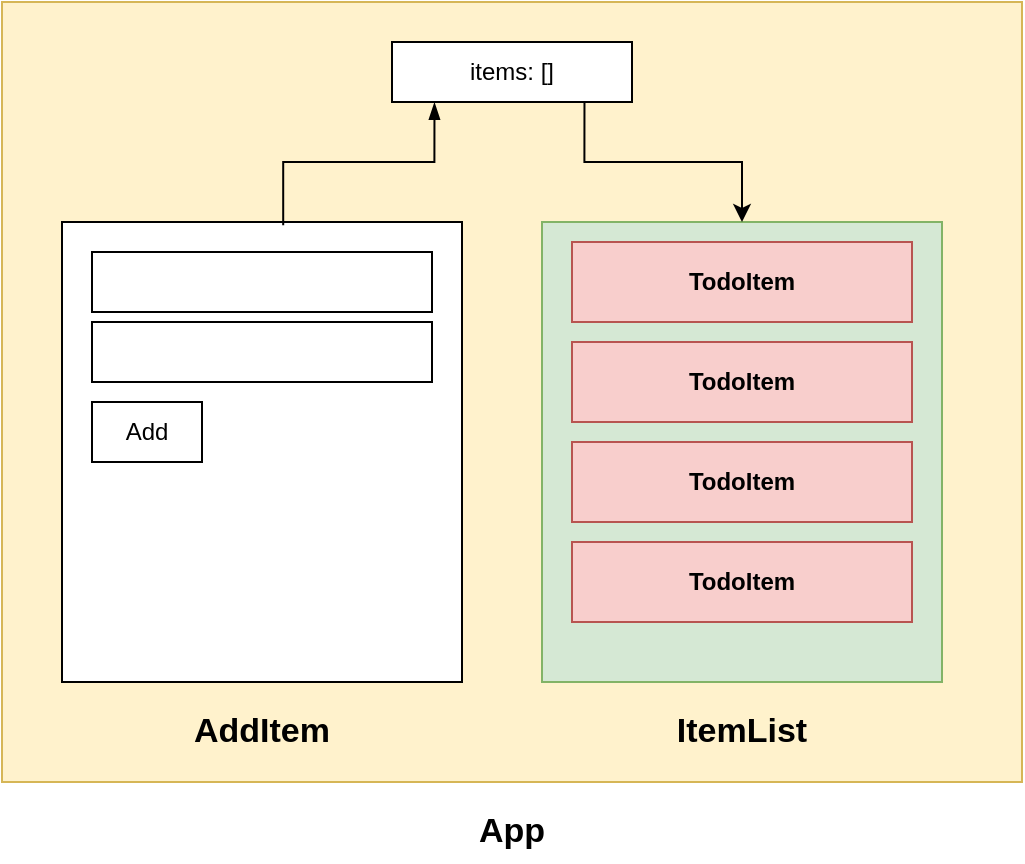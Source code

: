 <mxfile version="25.0.2">
  <diagram name="Page-1" id="qSi1kfgGCvpuqHFb6oyk">
    <mxGraphModel dx="776" dy="499" grid="1" gridSize="10" guides="1" tooltips="1" connect="1" arrows="1" fold="1" page="1" pageScale="1" pageWidth="827" pageHeight="1169" math="0" shadow="0">
      <root>
        <mxCell id="0" />
        <mxCell id="1" parent="0" />
        <mxCell id="OZvwDvS8y1LQUS1a6cP2-1" value="" style="rounded=0;whiteSpace=wrap;html=1;fillColor=#fff2cc;strokeColor=#d6b656;" vertex="1" parent="1">
          <mxGeometry x="160" y="130" width="510" height="390" as="geometry" />
        </mxCell>
        <mxCell id="OZvwDvS8y1LQUS1a6cP2-2" value="" style="rounded=0;whiteSpace=wrap;html=1;" vertex="1" parent="1">
          <mxGeometry x="190" y="240" width="200" height="230" as="geometry" />
        </mxCell>
        <mxCell id="OZvwDvS8y1LQUS1a6cP2-4" value="" style="rounded=0;whiteSpace=wrap;html=1;fillColor=#d5e8d4;strokeColor=#82b366;" vertex="1" parent="1">
          <mxGeometry x="430" y="240" width="200" height="230" as="geometry" />
        </mxCell>
        <mxCell id="OZvwDvS8y1LQUS1a6cP2-5" value="TodoItem" style="rounded=0;whiteSpace=wrap;html=1;fillColor=#f8cecc;strokeColor=#b85450;fontStyle=1" vertex="1" parent="1">
          <mxGeometry x="445" y="250" width="170" height="40" as="geometry" />
        </mxCell>
        <mxCell id="OZvwDvS8y1LQUS1a6cP2-6" value="TodoItem" style="rounded=0;whiteSpace=wrap;html=1;fillColor=#f8cecc;strokeColor=#b85450;fontStyle=1" vertex="1" parent="1">
          <mxGeometry x="445" y="350" width="170" height="40" as="geometry" />
        </mxCell>
        <mxCell id="OZvwDvS8y1LQUS1a6cP2-7" value="TodoItem" style="rounded=0;whiteSpace=wrap;html=1;fillColor=#f8cecc;strokeColor=#b85450;fontStyle=1" vertex="1" parent="1">
          <mxGeometry x="445" y="300" width="170" height="40" as="geometry" />
        </mxCell>
        <mxCell id="OZvwDvS8y1LQUS1a6cP2-8" value="TodoItem" style="rounded=0;whiteSpace=wrap;html=1;fillColor=#f8cecc;strokeColor=#b85450;fontStyle=1" vertex="1" parent="1">
          <mxGeometry x="445" y="400" width="170" height="40" as="geometry" />
        </mxCell>
        <mxCell id="OZvwDvS8y1LQUS1a6cP2-9" value="" style="rounded=0;whiteSpace=wrap;html=1;" vertex="1" parent="1">
          <mxGeometry x="205" y="255" width="170" height="30" as="geometry" />
        </mxCell>
        <mxCell id="OZvwDvS8y1LQUS1a6cP2-10" value="" style="rounded=0;whiteSpace=wrap;html=1;" vertex="1" parent="1">
          <mxGeometry x="205" y="290" width="170" height="30" as="geometry" />
        </mxCell>
        <mxCell id="OZvwDvS8y1LQUS1a6cP2-11" value="Add" style="rounded=0;whiteSpace=wrap;html=1;" vertex="1" parent="1">
          <mxGeometry x="205" y="330" width="55" height="30" as="geometry" />
        </mxCell>
        <mxCell id="OZvwDvS8y1LQUS1a6cP2-12" value="AddItem" style="text;html=1;align=center;verticalAlign=middle;whiteSpace=wrap;rounded=0;fontStyle=1;fontSize=17;" vertex="1" parent="1">
          <mxGeometry x="190" y="480" width="200" height="30" as="geometry" />
        </mxCell>
        <mxCell id="OZvwDvS8y1LQUS1a6cP2-13" value="ItemList" style="text;html=1;align=center;verticalAlign=middle;whiteSpace=wrap;rounded=0;fontStyle=1;fontSize=17;" vertex="1" parent="1">
          <mxGeometry x="430" y="480" width="200" height="30" as="geometry" />
        </mxCell>
        <mxCell id="OZvwDvS8y1LQUS1a6cP2-14" value="App" style="text;html=1;align=center;verticalAlign=middle;whiteSpace=wrap;rounded=0;fontStyle=1;fontSize=17;" vertex="1" parent="1">
          <mxGeometry x="160" y="530" width="510" height="30" as="geometry" />
        </mxCell>
        <mxCell id="OZvwDvS8y1LQUS1a6cP2-17" style="edgeStyle=orthogonalEdgeStyle;rounded=0;orthogonalLoop=1;jettySize=auto;html=1;exitX=0.802;exitY=0.971;exitDx=0;exitDy=0;exitPerimeter=0;" edge="1" parent="1" source="OZvwDvS8y1LQUS1a6cP2-15" target="OZvwDvS8y1LQUS1a6cP2-4">
          <mxGeometry relative="1" as="geometry" />
        </mxCell>
        <mxCell id="OZvwDvS8y1LQUS1a6cP2-15" value="items: []" style="rounded=0;whiteSpace=wrap;html=1;" vertex="1" parent="1">
          <mxGeometry x="355" y="150" width="120" height="30" as="geometry" />
        </mxCell>
        <mxCell id="OZvwDvS8y1LQUS1a6cP2-16" style="edgeStyle=orthogonalEdgeStyle;rounded=0;orthogonalLoop=1;jettySize=auto;html=1;entryX=0.553;entryY=0.007;entryDx=0;entryDy=0;entryPerimeter=0;startArrow=blockThin;startFill=1;endArrow=none;endFill=0;exitX=0.177;exitY=1.012;exitDx=0;exitDy=0;exitPerimeter=0;" edge="1" parent="1" source="OZvwDvS8y1LQUS1a6cP2-15" target="OZvwDvS8y1LQUS1a6cP2-2">
          <mxGeometry relative="1" as="geometry" />
        </mxCell>
      </root>
    </mxGraphModel>
  </diagram>
</mxfile>
